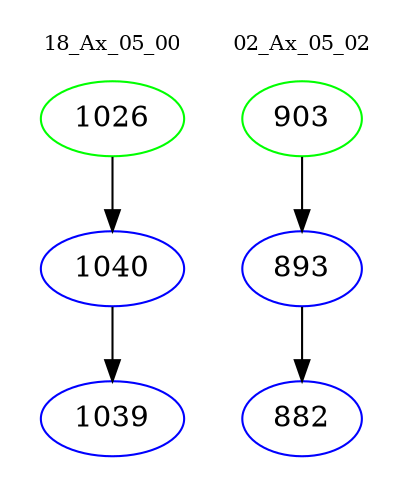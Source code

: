 digraph{
subgraph cluster_0 {
color = white
label = "18_Ax_05_00";
fontsize=10;
T0_1026 [label="1026", color="green"]
T0_1026 -> T0_1040 [color="black"]
T0_1040 [label="1040", color="blue"]
T0_1040 -> T0_1039 [color="black"]
T0_1039 [label="1039", color="blue"]
}
subgraph cluster_1 {
color = white
label = "02_Ax_05_02";
fontsize=10;
T1_903 [label="903", color="green"]
T1_903 -> T1_893 [color="black"]
T1_893 [label="893", color="blue"]
T1_893 -> T1_882 [color="black"]
T1_882 [label="882", color="blue"]
}
}
